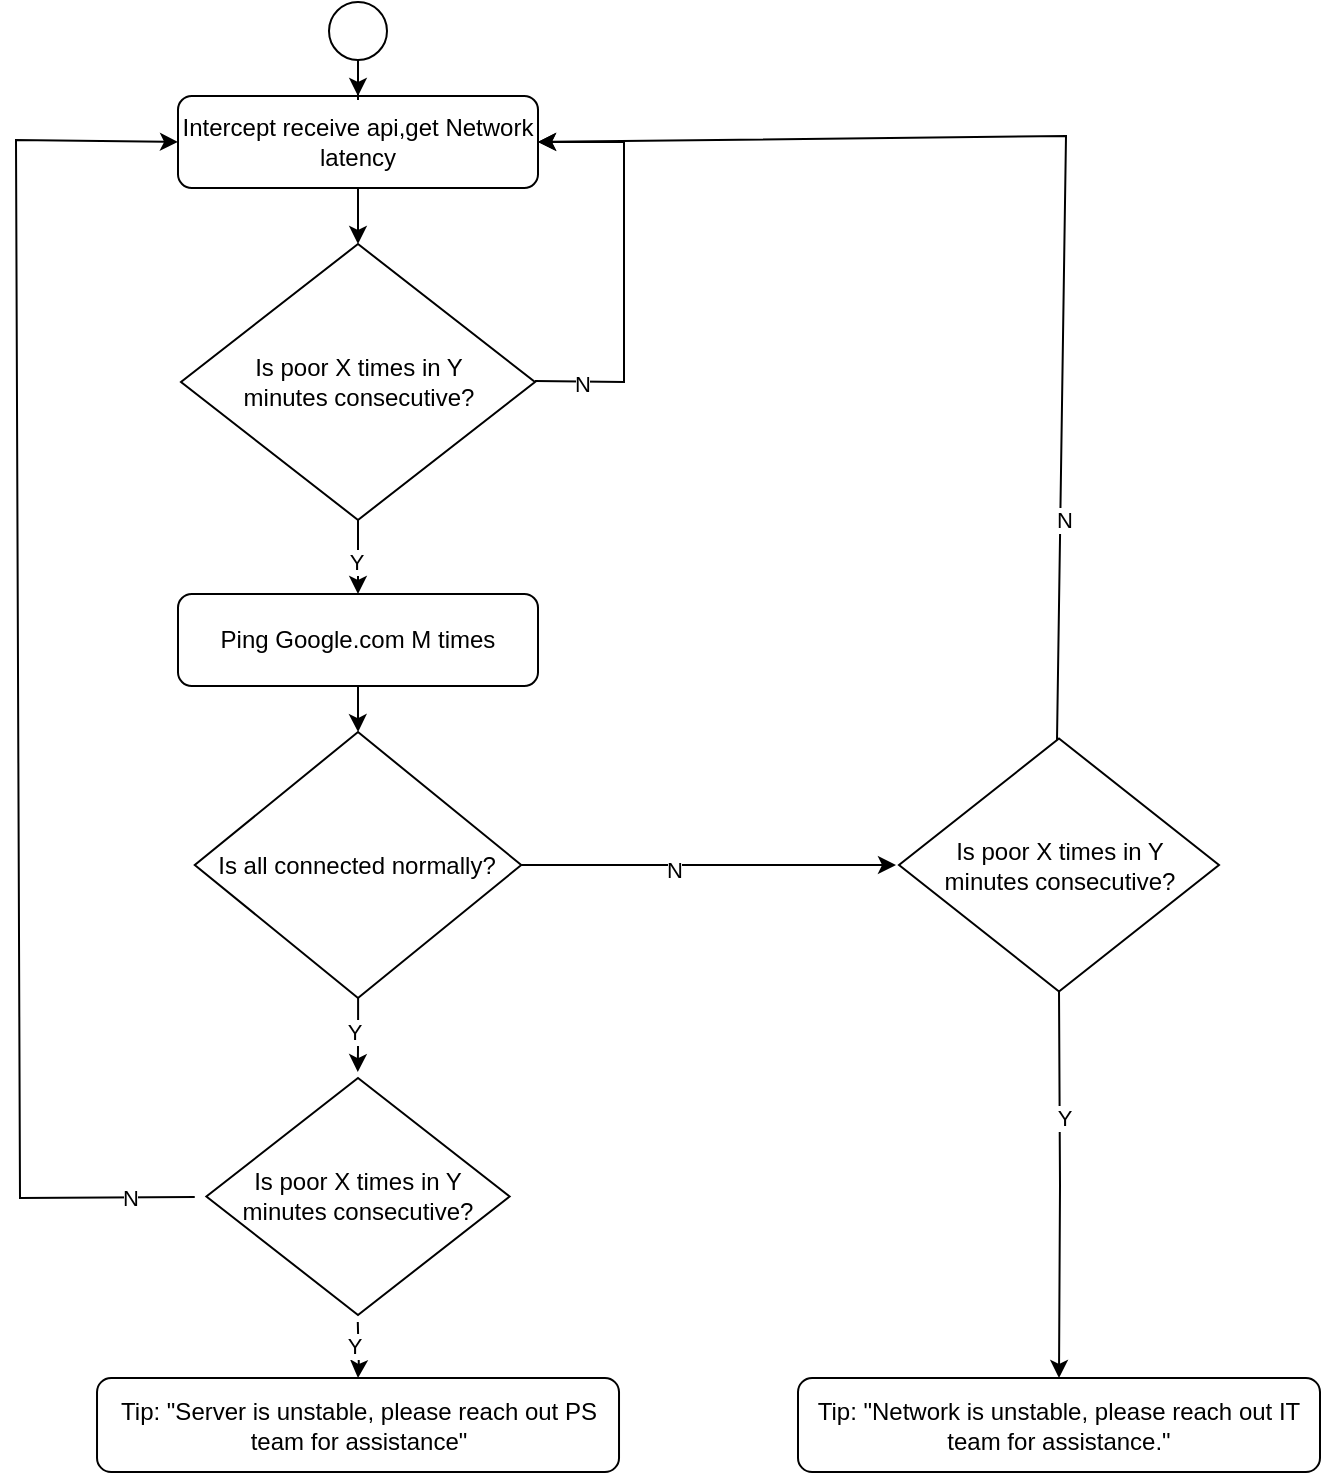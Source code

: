 <mxfile version="20.8.3" type="github">
  <diagram id="g7mZL4UJyp3ImM8-Kb3E" name="第 1 页">
    <mxGraphModel dx="1143" dy="773" grid="0" gridSize="10" guides="1" tooltips="1" connect="1" arrows="1" fold="1" page="1" pageScale="1" pageWidth="3300" pageHeight="4681" math="0" shadow="0">
      <root>
        <mxCell id="0" />
        <mxCell id="1" parent="0" />
        <mxCell id="zIHW5CxmA5vY3RCyEzZJ-4" value="" style="edgeStyle=orthogonalEdgeStyle;rounded=0;orthogonalLoop=1;jettySize=auto;html=1;fontStyle=0" parent="1" source="zIHW5CxmA5vY3RCyEzZJ-2" target="zIHW5CxmA5vY3RCyEzZJ-3" edge="1">
          <mxGeometry relative="1" as="geometry" />
        </mxCell>
        <mxCell id="zIHW5CxmA5vY3RCyEzZJ-2" value="Intercept receive api,get Network latency" style="rounded=1;whiteSpace=wrap;html=1;fontStyle=0" parent="1" vertex="1">
          <mxGeometry x="283" y="81" width="180" height="46" as="geometry" />
        </mxCell>
        <mxCell id="zIHW5CxmA5vY3RCyEzZJ-10" value="" style="edgeStyle=orthogonalEdgeStyle;rounded=0;orthogonalLoop=1;jettySize=auto;html=1;fontStyle=0" parent="1" source="zIHW5CxmA5vY3RCyEzZJ-3" target="zIHW5CxmA5vY3RCyEzZJ-7" edge="1">
          <mxGeometry relative="1" as="geometry" />
        </mxCell>
        <mxCell id="zIHW5CxmA5vY3RCyEzZJ-11" value="Y" style="edgeLabel;html=1;align=center;verticalAlign=middle;resizable=0;points=[];fontStyle=0" parent="zIHW5CxmA5vY3RCyEzZJ-10" vertex="1" connectable="0">
          <mxGeometry x="0.234" y="-1" relative="1" as="geometry">
            <mxPoint as="offset" />
          </mxGeometry>
        </mxCell>
        <mxCell id="zIHW5CxmA5vY3RCyEzZJ-3" value="Is poor X times in Y&lt;br&gt;minutes consecutive?" style="rhombus;whiteSpace=wrap;html=1;fontStyle=0" parent="1" vertex="1">
          <mxGeometry x="284.5" y="155" width="177" height="138" as="geometry" />
        </mxCell>
        <mxCell id="zIHW5CxmA5vY3RCyEzZJ-5" value="" style="endArrow=classic;html=1;rounded=0;entryX=1;entryY=0.5;entryDx=0;entryDy=0;fontStyle=0" parent="1" target="zIHW5CxmA5vY3RCyEzZJ-2" edge="1">
          <mxGeometry width="50" height="50" relative="1" as="geometry">
            <mxPoint x="461.5" y="223.5" as="sourcePoint" />
            <mxPoint x="506" y="60" as="targetPoint" />
            <Array as="points">
              <mxPoint x="506" y="224" />
              <mxPoint x="506" y="104" />
            </Array>
          </mxGeometry>
        </mxCell>
        <mxCell id="zIHW5CxmA5vY3RCyEzZJ-6" value="N" style="edgeLabel;html=1;align=center;verticalAlign=middle;resizable=0;points=[];fontStyle=0" parent="zIHW5CxmA5vY3RCyEzZJ-5" vertex="1" connectable="0">
          <mxGeometry x="-0.773" y="-1" relative="1" as="geometry">
            <mxPoint as="offset" />
          </mxGeometry>
        </mxCell>
        <mxCell id="zIHW5CxmA5vY3RCyEzZJ-12" value="" style="edgeStyle=orthogonalEdgeStyle;rounded=0;orthogonalLoop=1;jettySize=auto;html=1;fontStyle=0" parent="1" source="zIHW5CxmA5vY3RCyEzZJ-7" target="zIHW5CxmA5vY3RCyEzZJ-8" edge="1">
          <mxGeometry relative="1" as="geometry" />
        </mxCell>
        <mxCell id="zIHW5CxmA5vY3RCyEzZJ-7" value="Ping Google.com M times" style="rounded=1;whiteSpace=wrap;html=1;fontStyle=0" parent="1" vertex="1">
          <mxGeometry x="283" y="330" width="180" height="46" as="geometry" />
        </mxCell>
        <mxCell id="zIHW5CxmA5vY3RCyEzZJ-20" value="" style="edgeStyle=orthogonalEdgeStyle;rounded=0;orthogonalLoop=1;jettySize=auto;html=1;fontStyle=0" parent="1" source="zIHW5CxmA5vY3RCyEzZJ-8" edge="1">
          <mxGeometry relative="1" as="geometry">
            <mxPoint x="642" y="465.5" as="targetPoint" />
          </mxGeometry>
        </mxCell>
        <mxCell id="zIHW5CxmA5vY3RCyEzZJ-22" value="N" style="edgeLabel;html=1;align=center;verticalAlign=middle;resizable=0;points=[];fontStyle=0" parent="zIHW5CxmA5vY3RCyEzZJ-20" vertex="1" connectable="0">
          <mxGeometry x="-0.189" y="-2" relative="1" as="geometry">
            <mxPoint as="offset" />
          </mxGeometry>
        </mxCell>
        <mxCell id="zIHW5CxmA5vY3RCyEzZJ-21" value="" style="edgeStyle=orthogonalEdgeStyle;rounded=0;orthogonalLoop=1;jettySize=auto;html=1;fontStyle=0" parent="1" source="zIHW5CxmA5vY3RCyEzZJ-8" edge="1">
          <mxGeometry relative="1" as="geometry">
            <mxPoint x="372.9" y="569.015" as="targetPoint" />
          </mxGeometry>
        </mxCell>
        <mxCell id="zIHW5CxmA5vY3RCyEzZJ-27" value="Y" style="edgeLabel;html=1;align=center;verticalAlign=middle;resizable=0;points=[];fontStyle=0" parent="zIHW5CxmA5vY3RCyEzZJ-21" vertex="1" connectable="0">
          <mxGeometry x="-0.085" y="-2" relative="1" as="geometry">
            <mxPoint as="offset" />
          </mxGeometry>
        </mxCell>
        <mxCell id="zIHW5CxmA5vY3RCyEzZJ-8" value="Is all connected normally?" style="rhombus;whiteSpace=wrap;html=1;fontStyle=0" parent="1" vertex="1">
          <mxGeometry x="291.38" y="399" width="163.25" height="133" as="geometry" />
        </mxCell>
        <mxCell id="zIHW5CxmA5vY3RCyEzZJ-15" value="Tip: &quot;Network is unstable, please reach out IT team for assistance.&quot;" style="rounded=1;whiteSpace=wrap;html=1;fontStyle=0" parent="1" vertex="1">
          <mxGeometry x="593" y="722" width="261" height="47" as="geometry" />
        </mxCell>
        <mxCell id="zIHW5CxmA5vY3RCyEzZJ-31" value="" style="edgeStyle=orthogonalEdgeStyle;rounded=0;orthogonalLoop=1;jettySize=auto;html=1;fontStyle=0" parent="1" target="zIHW5CxmA5vY3RCyEzZJ-30" edge="1">
          <mxGeometry relative="1" as="geometry">
            <mxPoint x="372.9" y="693.985" as="sourcePoint" />
          </mxGeometry>
        </mxCell>
        <mxCell id="zIHW5CxmA5vY3RCyEzZJ-32" value="Y" style="edgeLabel;html=1;align=center;verticalAlign=middle;resizable=0;points=[];fontStyle=0" parent="zIHW5CxmA5vY3RCyEzZJ-31" vertex="1" connectable="0">
          <mxGeometry x="-0.302" y="-2" relative="1" as="geometry">
            <mxPoint y="2" as="offset" />
          </mxGeometry>
        </mxCell>
        <mxCell id="zIHW5CxmA5vY3RCyEzZJ-23" value="" style="edgeStyle=orthogonalEdgeStyle;rounded=0;orthogonalLoop=1;jettySize=auto;html=1;fontStyle=0" parent="1" target="zIHW5CxmA5vY3RCyEzZJ-15" edge="1">
          <mxGeometry relative="1" as="geometry">
            <mxPoint x="723.5" y="528" as="sourcePoint" />
          </mxGeometry>
        </mxCell>
        <mxCell id="zIHW5CxmA5vY3RCyEzZJ-24" value="Y" style="edgeLabel;html=1;align=center;verticalAlign=middle;resizable=0;points=[];fontStyle=0" parent="zIHW5CxmA5vY3RCyEzZJ-23" vertex="1" connectable="0">
          <mxGeometry x="-0.356" y="2" relative="1" as="geometry">
            <mxPoint y="1" as="offset" />
          </mxGeometry>
        </mxCell>
        <mxCell id="zIHW5CxmA5vY3RCyEzZJ-25" value="" style="endArrow=classic;html=1;rounded=0;entryX=1;entryY=0.5;entryDx=0;entryDy=0;fontStyle=0" parent="1" target="zIHW5CxmA5vY3RCyEzZJ-2" edge="1">
          <mxGeometry width="50" height="50" relative="1" as="geometry">
            <mxPoint x="722.5" y="403" as="sourcePoint" />
            <mxPoint x="727" y="17" as="targetPoint" />
            <Array as="points">
              <mxPoint x="727" y="101" />
            </Array>
          </mxGeometry>
        </mxCell>
        <mxCell id="zIHW5CxmA5vY3RCyEzZJ-26" value="N" style="edgeLabel;html=1;align=center;verticalAlign=middle;resizable=0;points=[];fontStyle=0" parent="zIHW5CxmA5vY3RCyEzZJ-25" vertex="1" connectable="0">
          <mxGeometry x="-0.609" y="-2" relative="1" as="geometry">
            <mxPoint as="offset" />
          </mxGeometry>
        </mxCell>
        <mxCell id="zIHW5CxmA5vY3RCyEzZJ-28" value="" style="endArrow=classic;html=1;rounded=0;entryX=0;entryY=0.5;entryDx=0;entryDy=0;fontStyle=0;exitX=0;exitY=0.5;exitDx=0;exitDy=0;" parent="1" target="zIHW5CxmA5vY3RCyEzZJ-2" edge="1">
          <mxGeometry width="50" height="50" relative="1" as="geometry">
            <mxPoint x="291.38" y="631.5" as="sourcePoint" />
            <mxPoint x="202" y="43" as="targetPoint" />
            <Array as="points">
              <mxPoint x="204" y="632" />
              <mxPoint x="202" y="103" />
            </Array>
          </mxGeometry>
        </mxCell>
        <mxCell id="zIHW5CxmA5vY3RCyEzZJ-29" value="N" style="edgeLabel;html=1;align=center;verticalAlign=middle;resizable=0;points=[];fontStyle=0" parent="zIHW5CxmA5vY3RCyEzZJ-28" vertex="1" connectable="0">
          <mxGeometry x="-0.905" relative="1" as="geometry">
            <mxPoint as="offset" />
          </mxGeometry>
        </mxCell>
        <mxCell id="zIHW5CxmA5vY3RCyEzZJ-30" value="Tip: &quot;Server is unstable, please reach out PS team for assistance&quot;" style="rounded=1;whiteSpace=wrap;html=1;fontStyle=0" parent="1" vertex="1">
          <mxGeometry x="242.51" y="722" width="261" height="47" as="geometry" />
        </mxCell>
        <mxCell id="2U-b-5kxCiwRQoDF3Rcy-1" value="Is poor X times in Y&lt;br&gt;minutes consecutive?" style="rhombus;whiteSpace=wrap;html=1;fontStyle=0" parent="1" vertex="1">
          <mxGeometry x="643.5" y="402.25" width="160" height="126.5" as="geometry" />
        </mxCell>
        <mxCell id="2U-b-5kxCiwRQoDF3Rcy-2" value="Is poor X times in Y&lt;br&gt;minutes consecutive?" style="rhombus;whiteSpace=wrap;html=1;fontStyle=0" parent="1" vertex="1">
          <mxGeometry x="297.19" y="572" width="151.62" height="118.5" as="geometry" />
        </mxCell>
        <mxCell id="zQ62uEivPz7kcOgYmhcY-2" value="" style="edgeStyle=orthogonalEdgeStyle;rounded=0;orthogonalLoop=1;jettySize=auto;html=1;entryX=0.5;entryY=0;entryDx=0;entryDy=0;" edge="1" parent="1" source="zQ62uEivPz7kcOgYmhcY-1" target="zIHW5CxmA5vY3RCyEzZJ-2">
          <mxGeometry relative="1" as="geometry">
            <mxPoint x="376" y="99" as="targetPoint" />
          </mxGeometry>
        </mxCell>
        <mxCell id="zQ62uEivPz7kcOgYmhcY-1" value="" style="ellipse;whiteSpace=wrap;html=1;aspect=fixed;" vertex="1" parent="1">
          <mxGeometry x="358.5" y="34" width="29" height="29" as="geometry" />
        </mxCell>
      </root>
    </mxGraphModel>
  </diagram>
</mxfile>
